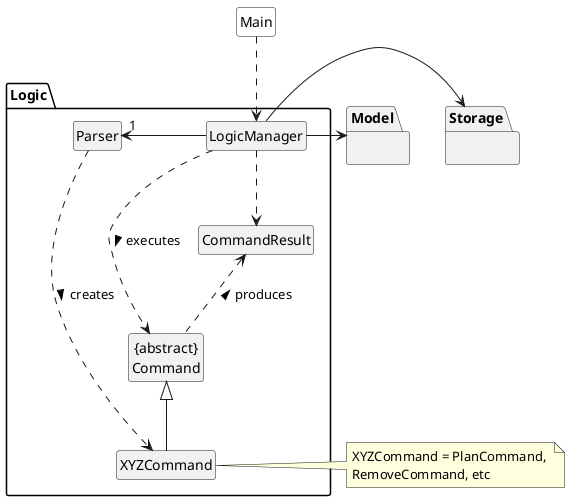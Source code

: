 @startuml
hide empty members
hide circle

package Logic {
    class LogicManager
    class XYZCommand
    class Parser
    class "{abstract}\nCommand" as Command
    class CommandResult
}

package Storage {}

package Model {}

class Main #FFFFFF

Main ..> LogicManager
LogicManager -right-> Model
LogicManager -right-> Storage

LogicManager .right.> Command : executes >
LogicManager -left->"1" Parser
Parser ..> XYZCommand : creates >
Command .up.> CommandResult : produces >
LogicManager .down.> CommandResult
XYZCommand -up-|> Command
note right of XYZCommand: XYZCommand = PlanCommand, \nRemoveCommand, etc

@enduml